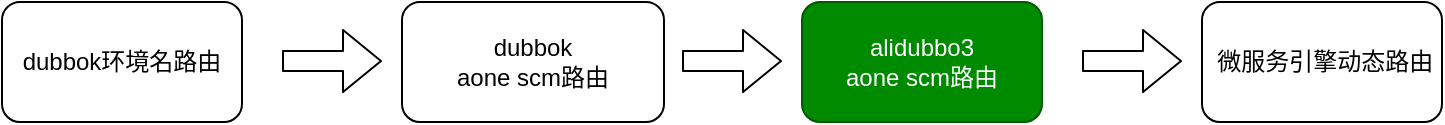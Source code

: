 <mxfile version="14.2.4" type="github">
  <diagram id="T0v_xlP-jUpLIMXHfi4y" name="Page-1">
    <mxGraphModel dx="1186" dy="664" grid="0" gridSize="10" guides="1" tooltips="1" connect="1" arrows="1" fold="1" page="1" pageScale="1" pageWidth="827" pageHeight="1169" math="0" shadow="0">
      <root>
        <mxCell id="0" />
        <mxCell id="1" parent="0" />
        <mxCell id="pnuJfw8vdlqW29GeNrHY-1" value="dubbok环境名路由" style="rounded=1;whiteSpace=wrap;html=1;" vertex="1" parent="1">
          <mxGeometry x="40" y="160" width="120" height="60" as="geometry" />
        </mxCell>
        <mxCell id="pnuJfw8vdlqW29GeNrHY-2" value="dubbok&lt;br&gt;aone scm路由" style="rounded=1;whiteSpace=wrap;html=1;" vertex="1" parent="1">
          <mxGeometry x="240" y="160" width="131" height="60" as="geometry" />
        </mxCell>
        <mxCell id="pnuJfw8vdlqW29GeNrHY-3" value="alidubbo3 &lt;br&gt;aone scm路由" style="rounded=1;whiteSpace=wrap;html=1;fillColor=#008a00;strokeColor=#005700;fontColor=#ffffff;" vertex="1" parent="1">
          <mxGeometry x="440" y="160" width="120" height="60" as="geometry" />
        </mxCell>
        <mxCell id="pnuJfw8vdlqW29GeNrHY-4" value="&amp;nbsp;微服务引擎动态路由" style="rounded=1;whiteSpace=wrap;html=1;" vertex="1" parent="1">
          <mxGeometry x="640" y="160" width="120" height="60" as="geometry" />
        </mxCell>
        <mxCell id="pnuJfw8vdlqW29GeNrHY-6" value="" style="shape=flexArrow;endArrow=classic;html=1;" edge="1" parent="1">
          <mxGeometry width="50" height="50" relative="1" as="geometry">
            <mxPoint x="180" y="189.5" as="sourcePoint" />
            <mxPoint x="230" y="189.5" as="targetPoint" />
          </mxGeometry>
        </mxCell>
        <mxCell id="pnuJfw8vdlqW29GeNrHY-7" value="" style="shape=flexArrow;endArrow=classic;html=1;" edge="1" parent="1">
          <mxGeometry width="50" height="50" relative="1" as="geometry">
            <mxPoint x="380" y="189.5" as="sourcePoint" />
            <mxPoint x="430" y="189.5" as="targetPoint" />
          </mxGeometry>
        </mxCell>
        <mxCell id="pnuJfw8vdlqW29GeNrHY-8" value="" style="shape=flexArrow;endArrow=classic;html=1;" edge="1" parent="1">
          <mxGeometry width="50" height="50" relative="1" as="geometry">
            <mxPoint x="580" y="189.5" as="sourcePoint" />
            <mxPoint x="630" y="189.5" as="targetPoint" />
          </mxGeometry>
        </mxCell>
      </root>
    </mxGraphModel>
  </diagram>
</mxfile>
